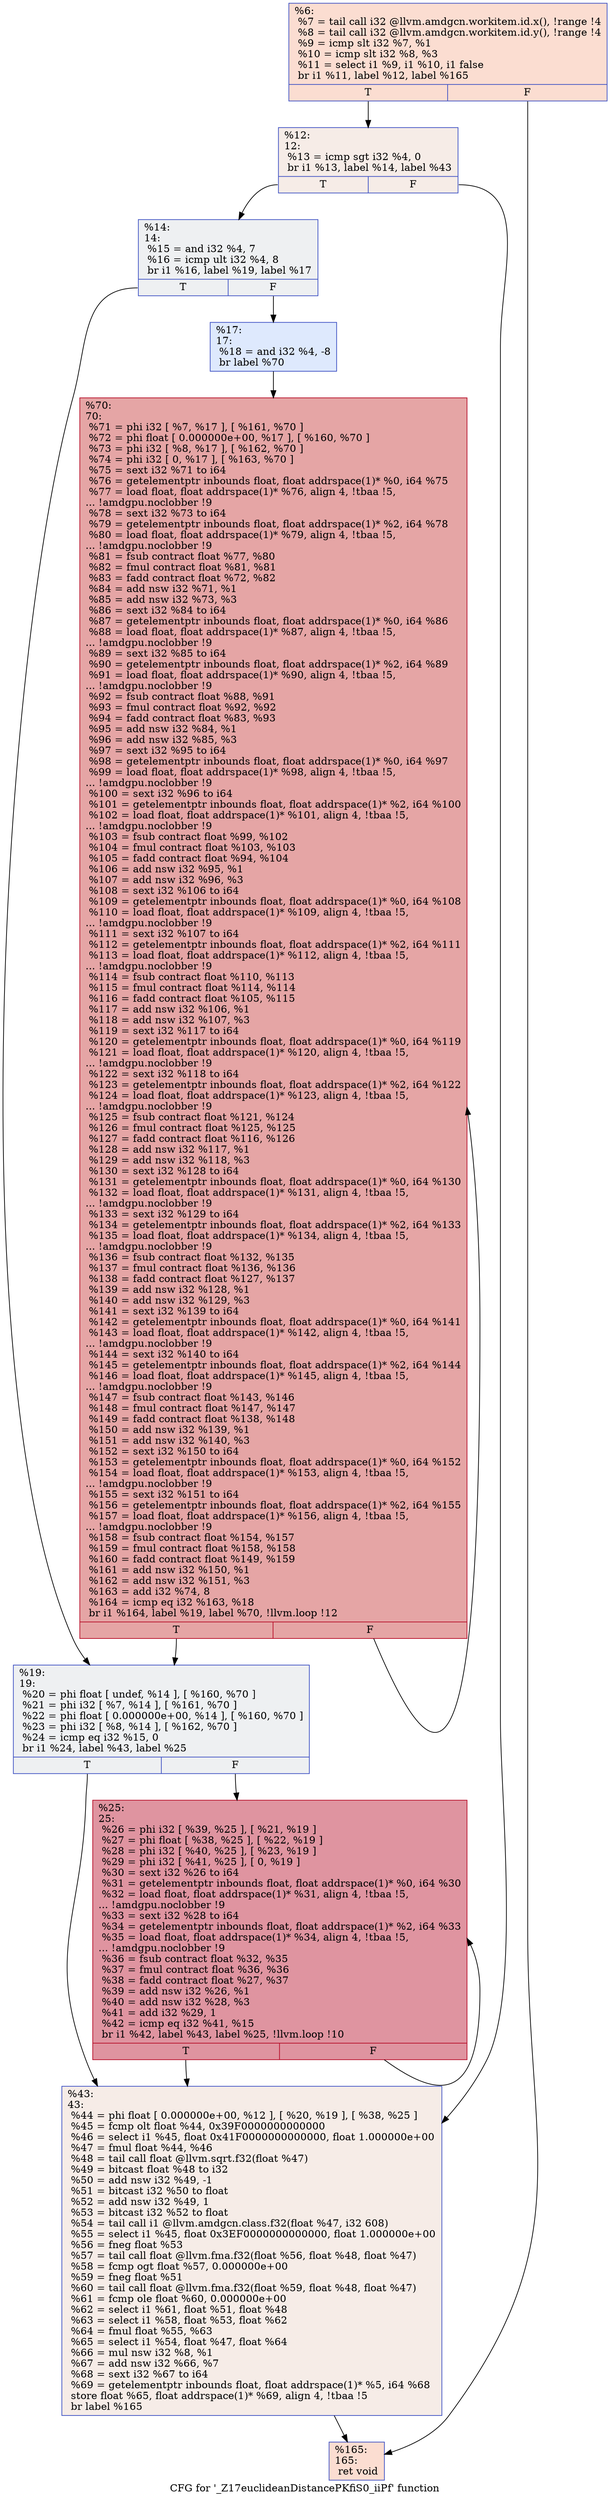 digraph "CFG for '_Z17euclideanDistancePKfiS0_iiPf' function" {
	label="CFG for '_Z17euclideanDistancePKfiS0_iiPf' function";

	Node0x5042dd0 [shape=record,color="#3d50c3ff", style=filled, fillcolor="#f7b39670",label="{%6:\l  %7 = tail call i32 @llvm.amdgcn.workitem.id.x(), !range !4\l  %8 = tail call i32 @llvm.amdgcn.workitem.id.y(), !range !4\l  %9 = icmp slt i32 %7, %1\l  %10 = icmp slt i32 %8, %3\l  %11 = select i1 %9, i1 %10, i1 false\l  br i1 %11, label %12, label %165\l|{<s0>T|<s1>F}}"];
	Node0x5042dd0:s0 -> Node0x5044bd0;
	Node0x5042dd0:s1 -> Node0x5044c60;
	Node0x5044bd0 [shape=record,color="#3d50c3ff", style=filled, fillcolor="#ead5c970",label="{%12:\l12:                                               \l  %13 = icmp sgt i32 %4, 0\l  br i1 %13, label %14, label %43\l|{<s0>T|<s1>F}}"];
	Node0x5044bd0:s0 -> Node0x5044e60;
	Node0x5044bd0:s1 -> Node0x5044eb0;
	Node0x5044e60 [shape=record,color="#3d50c3ff", style=filled, fillcolor="#d9dce170",label="{%14:\l14:                                               \l  %15 = and i32 %4, 7\l  %16 = icmp ult i32 %4, 8\l  br i1 %16, label %19, label %17\l|{<s0>T|<s1>F}}"];
	Node0x5044e60:s0 -> Node0x5044360;
	Node0x5044e60:s1 -> Node0x5045280;
	Node0x5045280 [shape=record,color="#3d50c3ff", style=filled, fillcolor="#b5cdfa70",label="{%17:\l17:                                               \l  %18 = and i32 %4, -8\l  br label %70\l}"];
	Node0x5045280 -> Node0x5045440;
	Node0x5044360 [shape=record,color="#3d50c3ff", style=filled, fillcolor="#d9dce170",label="{%19:\l19:                                               \l  %20 = phi float [ undef, %14 ], [ %160, %70 ]\l  %21 = phi i32 [ %7, %14 ], [ %161, %70 ]\l  %22 = phi float [ 0.000000e+00, %14 ], [ %160, %70 ]\l  %23 = phi i32 [ %8, %14 ], [ %162, %70 ]\l  %24 = icmp eq i32 %15, 0\l  br i1 %24, label %43, label %25\l|{<s0>T|<s1>F}}"];
	Node0x5044360:s0 -> Node0x5044eb0;
	Node0x5044360:s1 -> Node0x50467d0;
	Node0x50467d0 [shape=record,color="#b70d28ff", style=filled, fillcolor="#b70d2870",label="{%25:\l25:                                               \l  %26 = phi i32 [ %39, %25 ], [ %21, %19 ]\l  %27 = phi float [ %38, %25 ], [ %22, %19 ]\l  %28 = phi i32 [ %40, %25 ], [ %23, %19 ]\l  %29 = phi i32 [ %41, %25 ], [ 0, %19 ]\l  %30 = sext i32 %26 to i64\l  %31 = getelementptr inbounds float, float addrspace(1)* %0, i64 %30\l  %32 = load float, float addrspace(1)* %31, align 4, !tbaa !5,\l... !amdgpu.noclobber !9\l  %33 = sext i32 %28 to i64\l  %34 = getelementptr inbounds float, float addrspace(1)* %2, i64 %33\l  %35 = load float, float addrspace(1)* %34, align 4, !tbaa !5,\l... !amdgpu.noclobber !9\l  %36 = fsub contract float %32, %35\l  %37 = fmul contract float %36, %36\l  %38 = fadd contract float %27, %37\l  %39 = add nsw i32 %26, %1\l  %40 = add nsw i32 %28, %3\l  %41 = add i32 %29, 1\l  %42 = icmp eq i32 %41, %15\l  br i1 %42, label %43, label %25, !llvm.loop !10\l|{<s0>T|<s1>F}}"];
	Node0x50467d0:s0 -> Node0x5044eb0;
	Node0x50467d0:s1 -> Node0x50467d0;
	Node0x5044eb0 [shape=record,color="#3d50c3ff", style=filled, fillcolor="#ead5c970",label="{%43:\l43:                                               \l  %44 = phi float [ 0.000000e+00, %12 ], [ %20, %19 ], [ %38, %25 ]\l  %45 = fcmp olt float %44, 0x39F0000000000000\l  %46 = select i1 %45, float 0x41F0000000000000, float 1.000000e+00\l  %47 = fmul float %44, %46\l  %48 = tail call float @llvm.sqrt.f32(float %47)\l  %49 = bitcast float %48 to i32\l  %50 = add nsw i32 %49, -1\l  %51 = bitcast i32 %50 to float\l  %52 = add nsw i32 %49, 1\l  %53 = bitcast i32 %52 to float\l  %54 = tail call i1 @llvm.amdgcn.class.f32(float %47, i32 608)\l  %55 = select i1 %45, float 0x3EF0000000000000, float 1.000000e+00\l  %56 = fneg float %53\l  %57 = tail call float @llvm.fma.f32(float %56, float %48, float %47)\l  %58 = fcmp ogt float %57, 0.000000e+00\l  %59 = fneg float %51\l  %60 = tail call float @llvm.fma.f32(float %59, float %48, float %47)\l  %61 = fcmp ole float %60, 0.000000e+00\l  %62 = select i1 %61, float %51, float %48\l  %63 = select i1 %58, float %53, float %62\l  %64 = fmul float %55, %63\l  %65 = select i1 %54, float %47, float %64\l  %66 = mul nsw i32 %8, %1\l  %67 = add nsw i32 %66, %7\l  %68 = sext i32 %67 to i64\l  %69 = getelementptr inbounds float, float addrspace(1)* %5, i64 %68\l  store float %65, float addrspace(1)* %69, align 4, !tbaa !5\l  br label %165\l}"];
	Node0x5044eb0 -> Node0x5044c60;
	Node0x5045440 [shape=record,color="#b70d28ff", style=filled, fillcolor="#c5333470",label="{%70:\l70:                                               \l  %71 = phi i32 [ %7, %17 ], [ %161, %70 ]\l  %72 = phi float [ 0.000000e+00, %17 ], [ %160, %70 ]\l  %73 = phi i32 [ %8, %17 ], [ %162, %70 ]\l  %74 = phi i32 [ 0, %17 ], [ %163, %70 ]\l  %75 = sext i32 %71 to i64\l  %76 = getelementptr inbounds float, float addrspace(1)* %0, i64 %75\l  %77 = load float, float addrspace(1)* %76, align 4, !tbaa !5,\l... !amdgpu.noclobber !9\l  %78 = sext i32 %73 to i64\l  %79 = getelementptr inbounds float, float addrspace(1)* %2, i64 %78\l  %80 = load float, float addrspace(1)* %79, align 4, !tbaa !5,\l... !amdgpu.noclobber !9\l  %81 = fsub contract float %77, %80\l  %82 = fmul contract float %81, %81\l  %83 = fadd contract float %72, %82\l  %84 = add nsw i32 %71, %1\l  %85 = add nsw i32 %73, %3\l  %86 = sext i32 %84 to i64\l  %87 = getelementptr inbounds float, float addrspace(1)* %0, i64 %86\l  %88 = load float, float addrspace(1)* %87, align 4, !tbaa !5,\l... !amdgpu.noclobber !9\l  %89 = sext i32 %85 to i64\l  %90 = getelementptr inbounds float, float addrspace(1)* %2, i64 %89\l  %91 = load float, float addrspace(1)* %90, align 4, !tbaa !5,\l... !amdgpu.noclobber !9\l  %92 = fsub contract float %88, %91\l  %93 = fmul contract float %92, %92\l  %94 = fadd contract float %83, %93\l  %95 = add nsw i32 %84, %1\l  %96 = add nsw i32 %85, %3\l  %97 = sext i32 %95 to i64\l  %98 = getelementptr inbounds float, float addrspace(1)* %0, i64 %97\l  %99 = load float, float addrspace(1)* %98, align 4, !tbaa !5,\l... !amdgpu.noclobber !9\l  %100 = sext i32 %96 to i64\l  %101 = getelementptr inbounds float, float addrspace(1)* %2, i64 %100\l  %102 = load float, float addrspace(1)* %101, align 4, !tbaa !5,\l... !amdgpu.noclobber !9\l  %103 = fsub contract float %99, %102\l  %104 = fmul contract float %103, %103\l  %105 = fadd contract float %94, %104\l  %106 = add nsw i32 %95, %1\l  %107 = add nsw i32 %96, %3\l  %108 = sext i32 %106 to i64\l  %109 = getelementptr inbounds float, float addrspace(1)* %0, i64 %108\l  %110 = load float, float addrspace(1)* %109, align 4, !tbaa !5,\l... !amdgpu.noclobber !9\l  %111 = sext i32 %107 to i64\l  %112 = getelementptr inbounds float, float addrspace(1)* %2, i64 %111\l  %113 = load float, float addrspace(1)* %112, align 4, !tbaa !5,\l... !amdgpu.noclobber !9\l  %114 = fsub contract float %110, %113\l  %115 = fmul contract float %114, %114\l  %116 = fadd contract float %105, %115\l  %117 = add nsw i32 %106, %1\l  %118 = add nsw i32 %107, %3\l  %119 = sext i32 %117 to i64\l  %120 = getelementptr inbounds float, float addrspace(1)* %0, i64 %119\l  %121 = load float, float addrspace(1)* %120, align 4, !tbaa !5,\l... !amdgpu.noclobber !9\l  %122 = sext i32 %118 to i64\l  %123 = getelementptr inbounds float, float addrspace(1)* %2, i64 %122\l  %124 = load float, float addrspace(1)* %123, align 4, !tbaa !5,\l... !amdgpu.noclobber !9\l  %125 = fsub contract float %121, %124\l  %126 = fmul contract float %125, %125\l  %127 = fadd contract float %116, %126\l  %128 = add nsw i32 %117, %1\l  %129 = add nsw i32 %118, %3\l  %130 = sext i32 %128 to i64\l  %131 = getelementptr inbounds float, float addrspace(1)* %0, i64 %130\l  %132 = load float, float addrspace(1)* %131, align 4, !tbaa !5,\l... !amdgpu.noclobber !9\l  %133 = sext i32 %129 to i64\l  %134 = getelementptr inbounds float, float addrspace(1)* %2, i64 %133\l  %135 = load float, float addrspace(1)* %134, align 4, !tbaa !5,\l... !amdgpu.noclobber !9\l  %136 = fsub contract float %132, %135\l  %137 = fmul contract float %136, %136\l  %138 = fadd contract float %127, %137\l  %139 = add nsw i32 %128, %1\l  %140 = add nsw i32 %129, %3\l  %141 = sext i32 %139 to i64\l  %142 = getelementptr inbounds float, float addrspace(1)* %0, i64 %141\l  %143 = load float, float addrspace(1)* %142, align 4, !tbaa !5,\l... !amdgpu.noclobber !9\l  %144 = sext i32 %140 to i64\l  %145 = getelementptr inbounds float, float addrspace(1)* %2, i64 %144\l  %146 = load float, float addrspace(1)* %145, align 4, !tbaa !5,\l... !amdgpu.noclobber !9\l  %147 = fsub contract float %143, %146\l  %148 = fmul contract float %147, %147\l  %149 = fadd contract float %138, %148\l  %150 = add nsw i32 %139, %1\l  %151 = add nsw i32 %140, %3\l  %152 = sext i32 %150 to i64\l  %153 = getelementptr inbounds float, float addrspace(1)* %0, i64 %152\l  %154 = load float, float addrspace(1)* %153, align 4, !tbaa !5,\l... !amdgpu.noclobber !9\l  %155 = sext i32 %151 to i64\l  %156 = getelementptr inbounds float, float addrspace(1)* %2, i64 %155\l  %157 = load float, float addrspace(1)* %156, align 4, !tbaa !5,\l... !amdgpu.noclobber !9\l  %158 = fsub contract float %154, %157\l  %159 = fmul contract float %158, %158\l  %160 = fadd contract float %149, %159\l  %161 = add nsw i32 %150, %1\l  %162 = add nsw i32 %151, %3\l  %163 = add i32 %74, 8\l  %164 = icmp eq i32 %163, %18\l  br i1 %164, label %19, label %70, !llvm.loop !12\l|{<s0>T|<s1>F}}"];
	Node0x5045440:s0 -> Node0x5044360;
	Node0x5045440:s1 -> Node0x5045440;
	Node0x5044c60 [shape=record,color="#3d50c3ff", style=filled, fillcolor="#f7b39670",label="{%165:\l165:                                              \l  ret void\l}"];
}
